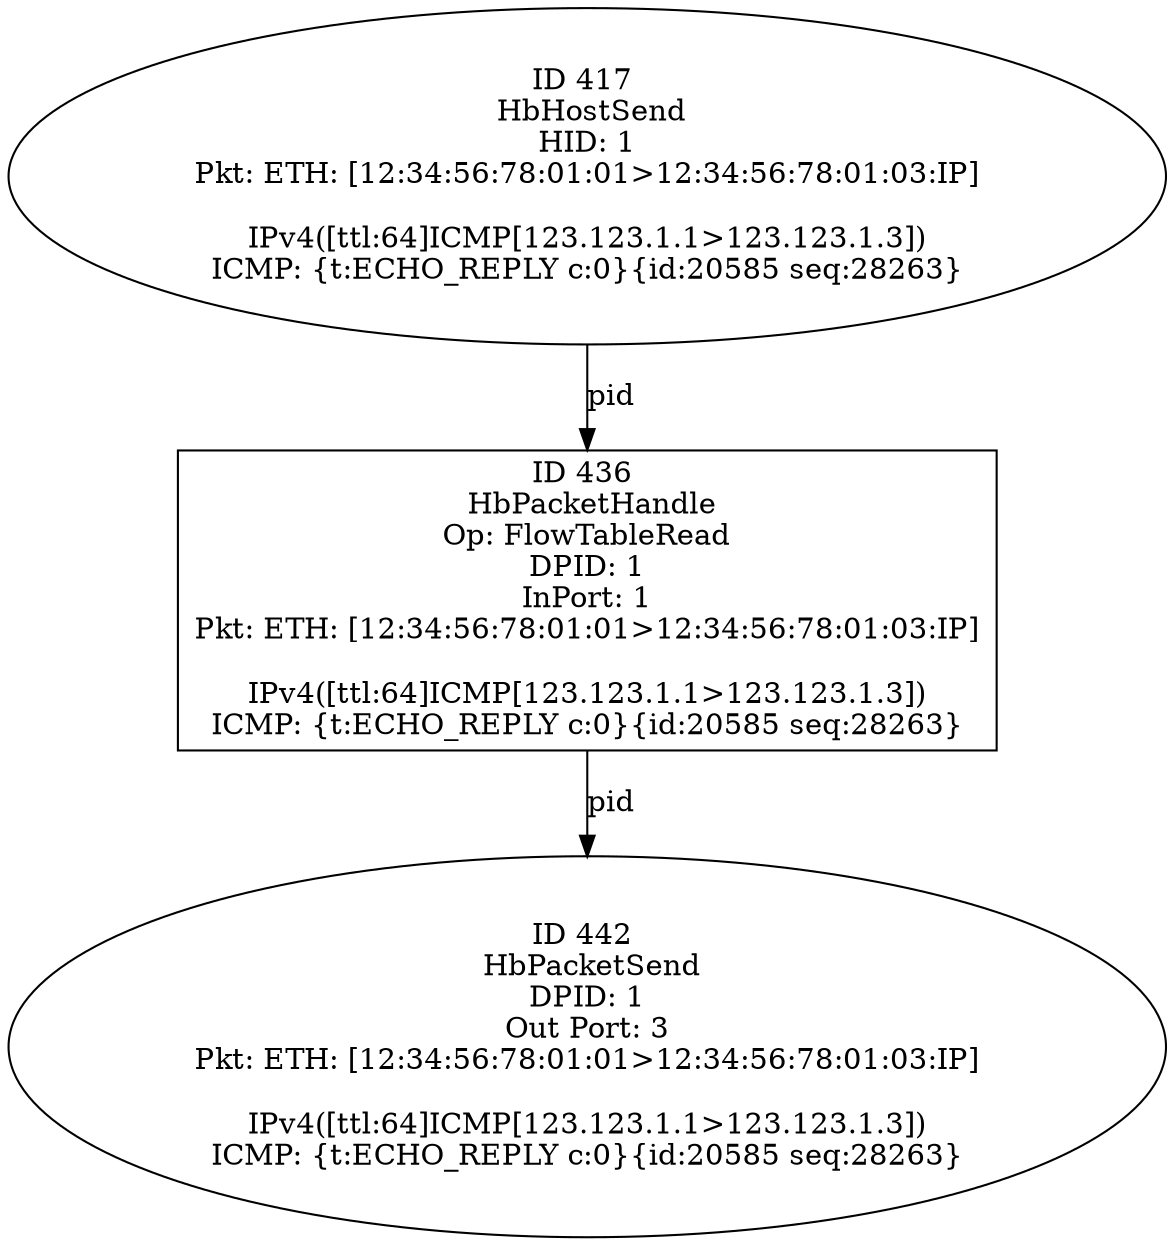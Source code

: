 strict digraph G {
417 [shape=oval, event=<HbHostSend, eid: 417>, label="ID 417 
 HbHostSend
HID: 1
Pkt: ETH: [12:34:56:78:01:01>12:34:56:78:01:03:IP]

IPv4([ttl:64]ICMP[123.123.1.1>123.123.1.3])
ICMP: {t:ECHO_REPLY c:0}{id:20585 seq:28263}"];
442 [shape=oval, event=<HbPacketSend, eid: 442>, label="ID 442 
 HbPacketSend
DPID: 1
Out Port: 3
Pkt: ETH: [12:34:56:78:01:01>12:34:56:78:01:03:IP]

IPv4([ttl:64]ICMP[123.123.1.1>123.123.1.3])
ICMP: {t:ECHO_REPLY c:0}{id:20585 seq:28263}"];
436 [shape=box, event=<HbPacketHandle, eid: 436>, label="ID 436 
 HbPacketHandle
Op: FlowTableRead
DPID: 1
InPort: 1
Pkt: ETH: [12:34:56:78:01:01>12:34:56:78:01:03:IP]

IPv4([ttl:64]ICMP[123.123.1.1>123.123.1.3])
ICMP: {t:ECHO_REPLY c:0}{id:20585 seq:28263}"];
417 -> 436  [rel=pid, label=pid];
436 -> 442  [rel=pid, label=pid];
}
